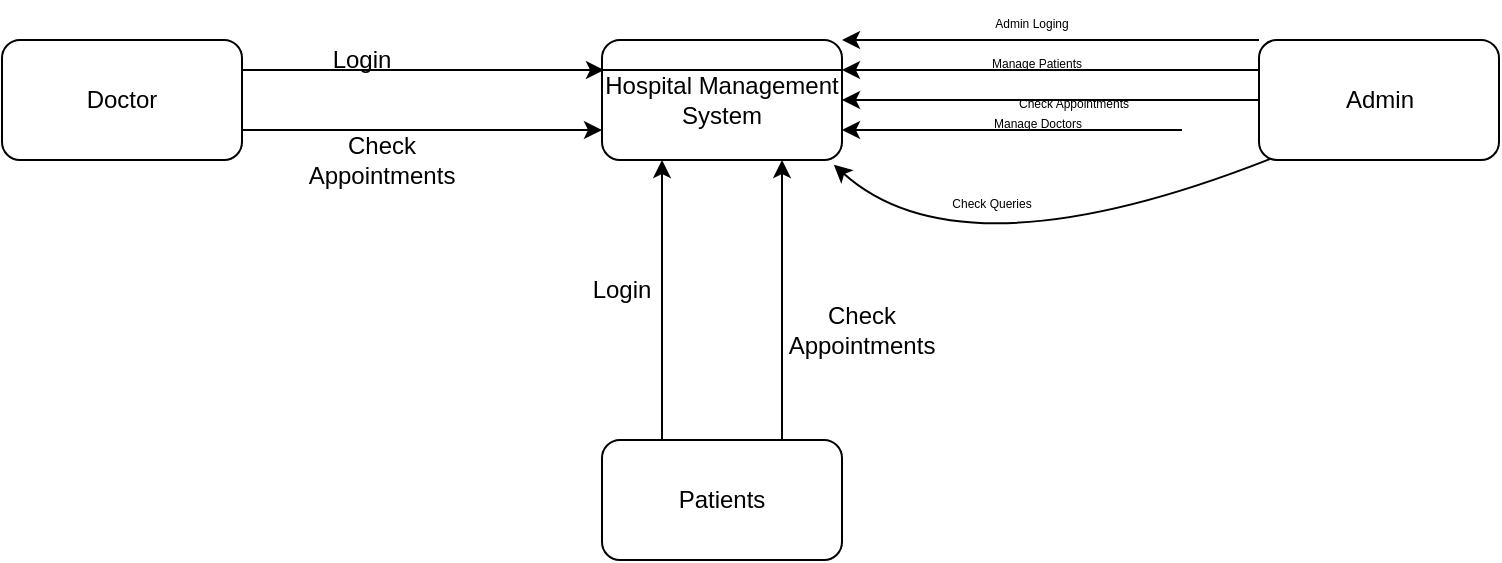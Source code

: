 <mxfile version="14.6.13" type="device"><diagram name="Page-1" id="b5b7bab2-c9e2-2cf4-8b2a-24fd1a2a6d21"><mxGraphModel dx="1504" dy="745" grid="1" gridSize="10" guides="1" tooltips="1" connect="1" arrows="1" fold="1" page="1" pageScale="1" pageWidth="827" pageHeight="1169" background="#ffffff" math="0" shadow="0"><root><mxCell id="0"/><mxCell id="1" parent="0"/><mxCell id="_SV-i4v9zlauKlhtljUp-1" value="Admin" style="rounded=1;whiteSpace=wrap;html=1;" vertex="1" parent="1"><mxGeometry x="638.5" y="460" width="120" height="60" as="geometry"/></mxCell><mxCell id="_SV-i4v9zlauKlhtljUp-2" value="Doctor" style="rounded=1;whiteSpace=wrap;html=1;" vertex="1" parent="1"><mxGeometry x="10" y="460" width="120" height="60" as="geometry"/></mxCell><mxCell id="_SV-i4v9zlauKlhtljUp-3" value="Hospital Management System" style="rounded=1;whiteSpace=wrap;html=1;" vertex="1" parent="1"><mxGeometry x="310" y="460" width="120" height="60" as="geometry"/></mxCell><mxCell id="_SV-i4v9zlauKlhtljUp-4" value="Patients" style="rounded=1;whiteSpace=wrap;html=1;" vertex="1" parent="1"><mxGeometry x="310" y="660" width="120" height="60" as="geometry"/></mxCell><mxCell id="_SV-i4v9zlauKlhtljUp-5" value="" style="endArrow=none;html=1;exitX=0;exitY=0.25;exitDx=0;exitDy=0;entryX=1;entryY=0.25;entryDx=0;entryDy=0;" edge="1" parent="1" source="_SV-i4v9zlauKlhtljUp-3" target="_SV-i4v9zlauKlhtljUp-3"><mxGeometry width="50" height="50" relative="1" as="geometry"><mxPoint x="310" y="530" as="sourcePoint"/><mxPoint x="360" y="480" as="targetPoint"/></mxGeometry></mxCell><mxCell id="_SV-i4v9zlauKlhtljUp-6" value="" style="endArrow=classic;html=1;entryX=1;entryY=0;entryDx=0;entryDy=0;exitX=0;exitY=0;exitDx=0;exitDy=0;" edge="1" parent="1" source="_SV-i4v9zlauKlhtljUp-1" target="_SV-i4v9zlauKlhtljUp-3"><mxGeometry width="50" height="50" relative="1" as="geometry"><mxPoint x="350" y="600" as="sourcePoint"/><mxPoint x="400" y="550" as="targetPoint"/></mxGeometry></mxCell><mxCell id="_SV-i4v9zlauKlhtljUp-7" value="Login" style="text;html=1;strokeColor=none;fillColor=none;align=center;verticalAlign=middle;whiteSpace=wrap;rounded=0;" vertex="1" parent="1"><mxGeometry x="300" y="575" width="40" height="20" as="geometry"/></mxCell><mxCell id="_SV-i4v9zlauKlhtljUp-8" value="&lt;font style=&quot;font-size: 6px&quot;&gt;Admin Loging&lt;/font&gt;" style="text;html=1;strokeColor=none;fillColor=none;align=center;verticalAlign=middle;whiteSpace=wrap;rounded=0;" vertex="1" parent="1"><mxGeometry x="480" y="440" width="90" height="20" as="geometry"/></mxCell><mxCell id="_SV-i4v9zlauKlhtljUp-9" value="" style="endArrow=classic;html=1;entryX=1;entryY=0.25;entryDx=0;entryDy=0;exitX=0;exitY=0.25;exitDx=0;exitDy=0;" edge="1" parent="1" source="_SV-i4v9zlauKlhtljUp-1" target="_SV-i4v9zlauKlhtljUp-3"><mxGeometry width="50" height="50" relative="1" as="geometry"><mxPoint x="350" y="590" as="sourcePoint"/><mxPoint x="400" y="540" as="targetPoint"/></mxGeometry></mxCell><mxCell id="_SV-i4v9zlauKlhtljUp-10" value="&lt;font style=&quot;font-size: 6px&quot;&gt;Manage Patients&lt;/font&gt;" style="text;html=1;strokeColor=none;fillColor=none;align=center;verticalAlign=middle;whiteSpace=wrap;rounded=0;" vertex="1" parent="1"><mxGeometry x="480" y="460" width="95" height="20" as="geometry"/></mxCell><mxCell id="_SV-i4v9zlauKlhtljUp-15" value="" style="endArrow=classic;html=1;entryX=1;entryY=0.5;entryDx=0;entryDy=0;exitX=0;exitY=0.5;exitDx=0;exitDy=0;" edge="1" parent="1" source="_SV-i4v9zlauKlhtljUp-1" target="_SV-i4v9zlauKlhtljUp-3"><mxGeometry width="50" height="50" relative="1" as="geometry"><mxPoint x="600" y="500" as="sourcePoint"/><mxPoint x="650" y="450" as="targetPoint"/></mxGeometry></mxCell><mxCell id="_SV-i4v9zlauKlhtljUp-16" value="&lt;font style=&quot;font-size: 6px&quot;&gt;Check Appointments&lt;/font&gt;" style="text;html=1;strokeColor=none;fillColor=none;align=center;verticalAlign=middle;whiteSpace=wrap;rounded=0;" vertex="1" parent="1"><mxGeometry x="452.5" y="480" width="186" height="20" as="geometry"/></mxCell><mxCell id="_SV-i4v9zlauKlhtljUp-17" value="" style="endArrow=classic;html=1;entryX=1;entryY=0.75;entryDx=0;entryDy=0;" edge="1" parent="1" target="_SV-i4v9zlauKlhtljUp-3"><mxGeometry width="50" height="50" relative="1" as="geometry"><mxPoint x="600" y="505" as="sourcePoint"/><mxPoint x="650" y="440" as="targetPoint"/></mxGeometry></mxCell><mxCell id="_SV-i4v9zlauKlhtljUp-18" value="&lt;font style=&quot;font-size: 6px&quot;&gt;Manage Doctors&lt;/font&gt;" style="text;html=1;strokeColor=none;fillColor=none;align=center;verticalAlign=middle;whiteSpace=wrap;rounded=0;" vertex="1" parent="1"><mxGeometry x="452.5" y="490" width="150" height="20" as="geometry"/></mxCell><mxCell id="_SV-i4v9zlauKlhtljUp-19" value="" style="curved=1;endArrow=classic;html=1;exitX=0.045;exitY=0.993;exitDx=0;exitDy=0;exitPerimeter=0;entryX=0.966;entryY=1.039;entryDx=0;entryDy=0;entryPerimeter=0;" edge="1" parent="1" source="_SV-i4v9zlauKlhtljUp-1" target="_SV-i4v9zlauKlhtljUp-3"><mxGeometry width="50" height="50" relative="1" as="geometry"><mxPoint x="680" y="430" as="sourcePoint"/><mxPoint x="730" y="380" as="targetPoint"/><Array as="points"><mxPoint x="490" y="580"/></Array></mxGeometry></mxCell><mxCell id="_SV-i4v9zlauKlhtljUp-20" value="&lt;font style=&quot;font-size: 6px&quot;&gt;Check Queries&lt;/font&gt;" style="text;html=1;strokeColor=none;fillColor=none;align=center;verticalAlign=middle;whiteSpace=wrap;rounded=0;" vertex="1" parent="1"><mxGeometry x="430" y="530" width="150" height="20" as="geometry"/></mxCell><mxCell id="_SV-i4v9zlauKlhtljUp-22" value="" style="endArrow=classic;html=1;exitX=0.25;exitY=0;exitDx=0;exitDy=0;entryX=0.25;entryY=1;entryDx=0;entryDy=0;" edge="1" parent="1" source="_SV-i4v9zlauKlhtljUp-4" target="_SV-i4v9zlauKlhtljUp-3"><mxGeometry width="50" height="50" relative="1" as="geometry"><mxPoint x="490" y="610" as="sourcePoint"/><mxPoint x="540" y="560" as="targetPoint"/></mxGeometry></mxCell><mxCell id="_SV-i4v9zlauKlhtljUp-23" value="" style="endArrow=classic;html=1;exitX=0.75;exitY=0;exitDx=0;exitDy=0;entryX=0.75;entryY=1;entryDx=0;entryDy=0;" edge="1" parent="1" source="_SV-i4v9zlauKlhtljUp-4" target="_SV-i4v9zlauKlhtljUp-3"><mxGeometry width="50" height="50" relative="1" as="geometry"><mxPoint x="490" y="610" as="sourcePoint"/><mxPoint x="540" y="560" as="targetPoint"/></mxGeometry></mxCell><mxCell id="_SV-i4v9zlauKlhtljUp-24" value="Check Appointments" style="text;html=1;strokeColor=none;fillColor=none;align=center;verticalAlign=middle;whiteSpace=wrap;rounded=0;" vertex="1" parent="1"><mxGeometry x="420" y="595" width="40" height="20" as="geometry"/></mxCell><mxCell id="_SV-i4v9zlauKlhtljUp-25" value="" style="endArrow=classic;html=1;exitX=1;exitY=0.25;exitDx=0;exitDy=0;" edge="1" parent="1" source="_SV-i4v9zlauKlhtljUp-2"><mxGeometry width="50" height="50" relative="1" as="geometry"><mxPoint x="490" y="470" as="sourcePoint"/><mxPoint x="311" y="475" as="targetPoint"/></mxGeometry></mxCell><mxCell id="_SV-i4v9zlauKlhtljUp-26" value="" style="endArrow=classic;html=1;exitX=1;exitY=0.75;exitDx=0;exitDy=0;entryX=0;entryY=0.75;entryDx=0;entryDy=0;" edge="1" parent="1" source="_SV-i4v9zlauKlhtljUp-2" target="_SV-i4v9zlauKlhtljUp-3"><mxGeometry width="50" height="50" relative="1" as="geometry"><mxPoint x="490" y="470" as="sourcePoint"/><mxPoint x="540" y="420" as="targetPoint"/></mxGeometry></mxCell><mxCell id="_SV-i4v9zlauKlhtljUp-27" value="Check Appointments" style="text;html=1;strokeColor=none;fillColor=none;align=center;verticalAlign=middle;whiteSpace=wrap;rounded=0;" vertex="1" parent="1"><mxGeometry x="180" y="510" width="40" height="20" as="geometry"/></mxCell><mxCell id="_SV-i4v9zlauKlhtljUp-30" value="Login" style="text;html=1;strokeColor=none;fillColor=none;align=center;verticalAlign=middle;whiteSpace=wrap;rounded=0;" vertex="1" parent="1"><mxGeometry x="170" y="460" width="40" height="20" as="geometry"/></mxCell></root></mxGraphModel></diagram></mxfile>